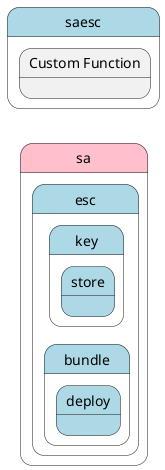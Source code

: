 @startuml
left to right direction


state "sa" as sa #pink {
state "esc" as saesc #lightblue {
}
}


state "saesc" as pstatename #lightblue {
    state "Custom Function" as escfunction {
    }
}

        state "sa" as sa #pink {
state "esc" as saesc #lightblue {
state "bundle" as saescbundle #lightblue {
state "deploy" as saescbundledeploy #lightblue {
}
}
}
}


        state "sa" as sa #pink {
state "esc" as saesc #lightblue {
state "key" as saesckey #lightblue {
state "store" as saesckeystore #lightblue {
}
}
}
}






@enduml
